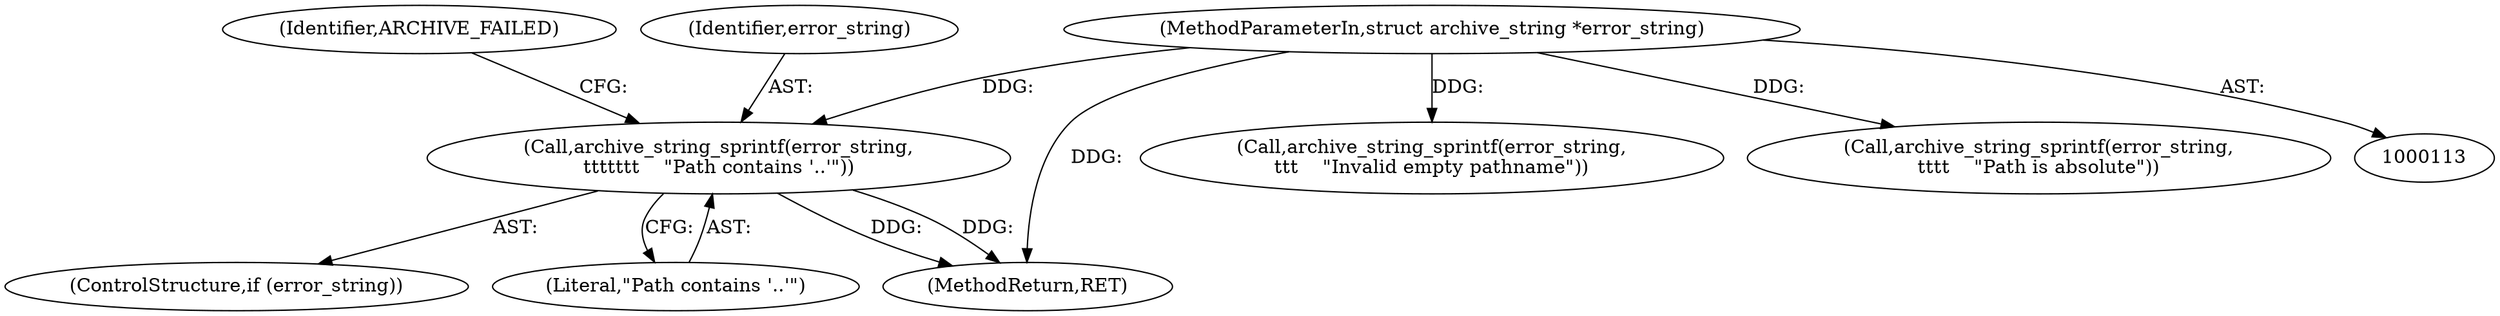 digraph "0_libarchive_dfd6b54ce33960e420fb206d8872fb759b577ad9_0@API" {
"1000263" [label="(Call,archive_string_sprintf(error_string,\n\t\t\t\t\t\t\t    \"Path contains '..'\"))"];
"1000116" [label="(MethodParameterIn,struct archive_string *error_string)"];
"1000267" [label="(Identifier,ARCHIVE_FAILED)"];
"1000261" [label="(ControlStructure,if (error_string))"];
"1000144" [label="(Call,archive_string_sprintf(error_string,\n\t\t\t    \"Invalid empty pathname\"))"];
"1000265" [label="(Literal,\"Path contains '..'\")"];
"1000263" [label="(Call,archive_string_sprintf(error_string,\n\t\t\t\t\t\t\t    \"Path contains '..'\"))"];
"1000264" [label="(Identifier,error_string)"];
"1000170" [label="(Call,archive_string_sprintf(error_string,\n\t\t\t\t    \"Path is absolute\"))"];
"1000116" [label="(MethodParameterIn,struct archive_string *error_string)"];
"1000328" [label="(MethodReturn,RET)"];
"1000263" -> "1000261"  [label="AST: "];
"1000263" -> "1000265"  [label="CFG: "];
"1000264" -> "1000263"  [label="AST: "];
"1000265" -> "1000263"  [label="AST: "];
"1000267" -> "1000263"  [label="CFG: "];
"1000263" -> "1000328"  [label="DDG: "];
"1000263" -> "1000328"  [label="DDG: "];
"1000116" -> "1000263"  [label="DDG: "];
"1000116" -> "1000113"  [label="AST: "];
"1000116" -> "1000328"  [label="DDG: "];
"1000116" -> "1000144"  [label="DDG: "];
"1000116" -> "1000170"  [label="DDG: "];
}
